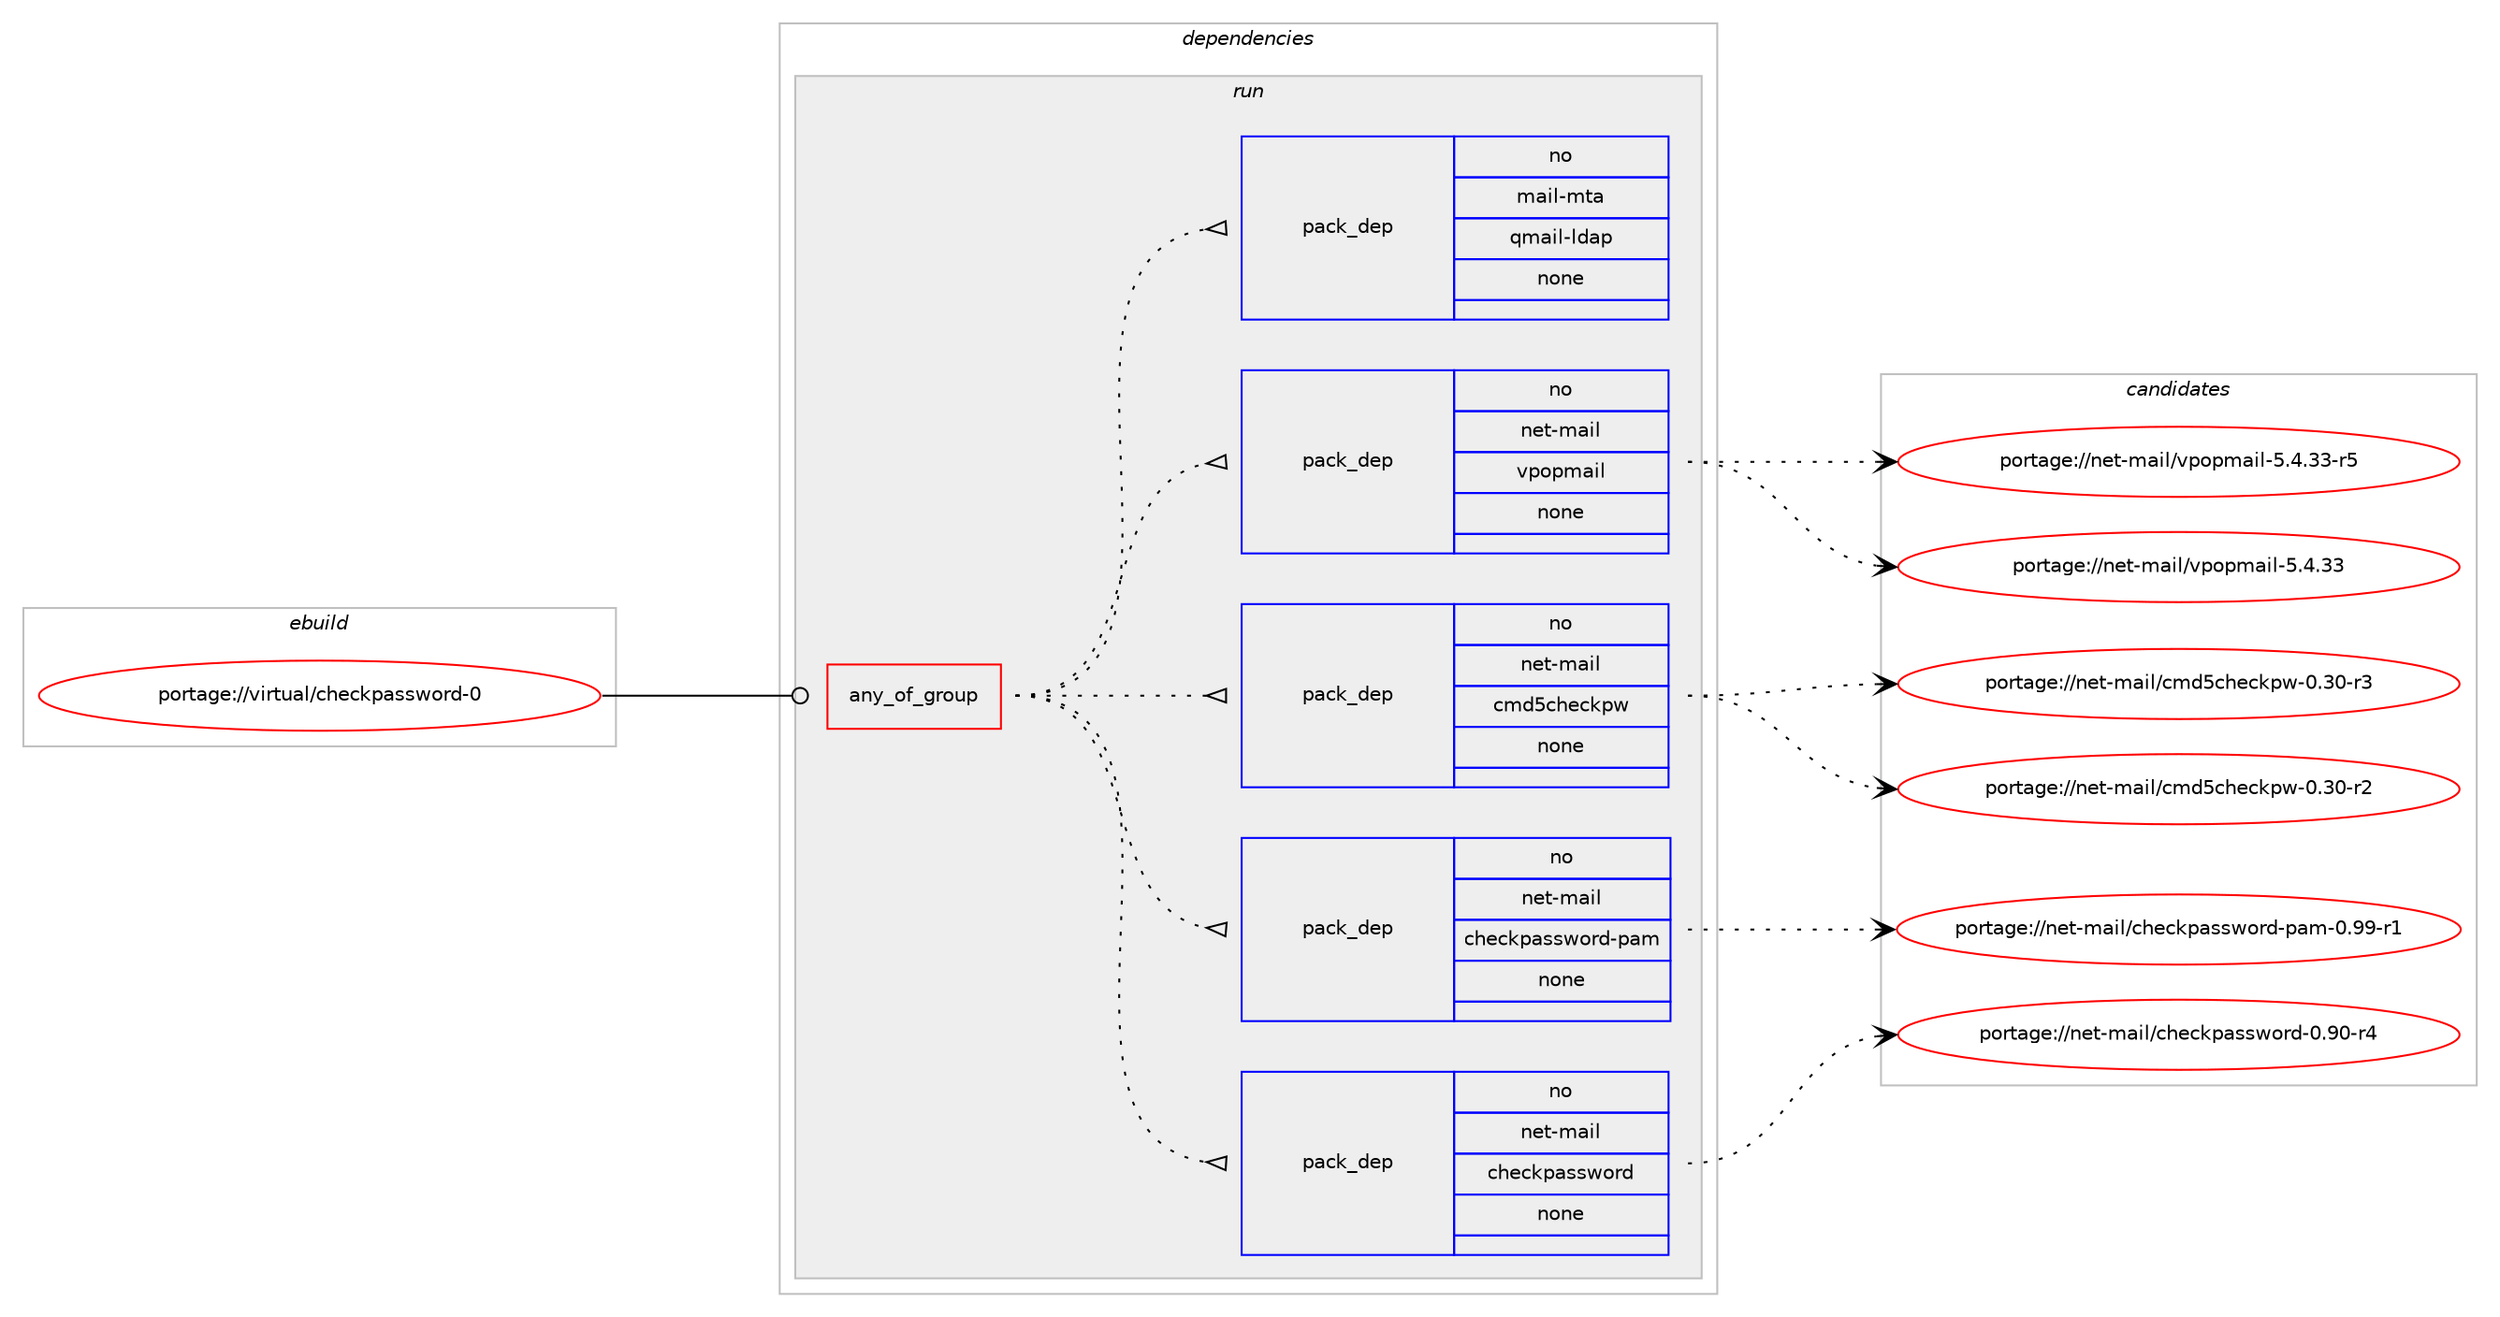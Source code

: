 digraph prolog {

# *************
# Graph options
# *************

newrank=true;
concentrate=true;
compound=true;
graph [rankdir=LR,fontname=Helvetica,fontsize=10,ranksep=1.5];#, ranksep=2.5, nodesep=0.2];
edge  [arrowhead=vee];
node  [fontname=Helvetica,fontsize=10];

# **********
# The ebuild
# **********

subgraph cluster_leftcol {
color=gray;
rank=same;
label=<<i>ebuild</i>>;
id [label="portage://virtual/checkpassword-0", color=red, width=4, href="../virtual/checkpassword-0.svg"];
}

# ****************
# The dependencies
# ****************

subgraph cluster_midcol {
color=gray;
label=<<i>dependencies</i>>;
subgraph cluster_compile {
fillcolor="#eeeeee";
style=filled;
label=<<i>compile</i>>;
}
subgraph cluster_compileandrun {
fillcolor="#eeeeee";
style=filled;
label=<<i>compile and run</i>>;
}
subgraph cluster_run {
fillcolor="#eeeeee";
style=filled;
label=<<i>run</i>>;
subgraph any666 {
dependency27404 [label=<<TABLE BORDER="0" CELLBORDER="1" CELLSPACING="0" CELLPADDING="4"><TR><TD CELLPADDING="10">any_of_group</TD></TR></TABLE>>, shape=none, color=red];subgraph pack22136 {
dependency27405 [label=<<TABLE BORDER="0" CELLBORDER="1" CELLSPACING="0" CELLPADDING="4" WIDTH="220"><TR><TD ROWSPAN="6" CELLPADDING="30">pack_dep</TD></TR><TR><TD WIDTH="110">no</TD></TR><TR><TD>net-mail</TD></TR><TR><TD>checkpassword</TD></TR><TR><TD>none</TD></TR><TR><TD></TD></TR></TABLE>>, shape=none, color=blue];
}
dependency27404:e -> dependency27405:w [weight=20,style="dotted",arrowhead="oinv"];
subgraph pack22137 {
dependency27406 [label=<<TABLE BORDER="0" CELLBORDER="1" CELLSPACING="0" CELLPADDING="4" WIDTH="220"><TR><TD ROWSPAN="6" CELLPADDING="30">pack_dep</TD></TR><TR><TD WIDTH="110">no</TD></TR><TR><TD>net-mail</TD></TR><TR><TD>checkpassword-pam</TD></TR><TR><TD>none</TD></TR><TR><TD></TD></TR></TABLE>>, shape=none, color=blue];
}
dependency27404:e -> dependency27406:w [weight=20,style="dotted",arrowhead="oinv"];
subgraph pack22138 {
dependency27407 [label=<<TABLE BORDER="0" CELLBORDER="1" CELLSPACING="0" CELLPADDING="4" WIDTH="220"><TR><TD ROWSPAN="6" CELLPADDING="30">pack_dep</TD></TR><TR><TD WIDTH="110">no</TD></TR><TR><TD>net-mail</TD></TR><TR><TD>cmd5checkpw</TD></TR><TR><TD>none</TD></TR><TR><TD></TD></TR></TABLE>>, shape=none, color=blue];
}
dependency27404:e -> dependency27407:w [weight=20,style="dotted",arrowhead="oinv"];
subgraph pack22139 {
dependency27408 [label=<<TABLE BORDER="0" CELLBORDER="1" CELLSPACING="0" CELLPADDING="4" WIDTH="220"><TR><TD ROWSPAN="6" CELLPADDING="30">pack_dep</TD></TR><TR><TD WIDTH="110">no</TD></TR><TR><TD>net-mail</TD></TR><TR><TD>vpopmail</TD></TR><TR><TD>none</TD></TR><TR><TD></TD></TR></TABLE>>, shape=none, color=blue];
}
dependency27404:e -> dependency27408:w [weight=20,style="dotted",arrowhead="oinv"];
subgraph pack22140 {
dependency27409 [label=<<TABLE BORDER="0" CELLBORDER="1" CELLSPACING="0" CELLPADDING="4" WIDTH="220"><TR><TD ROWSPAN="6" CELLPADDING="30">pack_dep</TD></TR><TR><TD WIDTH="110">no</TD></TR><TR><TD>mail-mta</TD></TR><TR><TD>qmail-ldap</TD></TR><TR><TD>none</TD></TR><TR><TD></TD></TR></TABLE>>, shape=none, color=blue];
}
dependency27404:e -> dependency27409:w [weight=20,style="dotted",arrowhead="oinv"];
}
id:e -> dependency27404:w [weight=20,style="solid",arrowhead="odot"];
}
}

# **************
# The candidates
# **************

subgraph cluster_choices {
rank=same;
color=gray;
label=<<i>candidates</i>>;

subgraph choice22136 {
color=black;
nodesep=1;
choice11010111645109971051084799104101991071129711511511911111410045484657484511452 [label="portage://net-mail/checkpassword-0.90-r4", color=red, width=4,href="../net-mail/checkpassword-0.90-r4.svg"];
dependency27405:e -> choice11010111645109971051084799104101991071129711511511911111410045484657484511452:w [style=dotted,weight="100"];
}
subgraph choice22137 {
color=black;
nodesep=1;
choice110101116451099710510847991041019910711297115115119111114100451129710945484657574511449 [label="portage://net-mail/checkpassword-pam-0.99-r1", color=red, width=4,href="../net-mail/checkpassword-pam-0.99-r1.svg"];
dependency27406:e -> choice110101116451099710510847991041019910711297115115119111114100451129710945484657574511449:w [style=dotted,weight="100"];
}
subgraph choice22138 {
color=black;
nodesep=1;
choice1101011164510997105108479910910053991041019910711211945484651484511451 [label="portage://net-mail/cmd5checkpw-0.30-r3", color=red, width=4,href="../net-mail/cmd5checkpw-0.30-r3.svg"];
choice1101011164510997105108479910910053991041019910711211945484651484511450 [label="portage://net-mail/cmd5checkpw-0.30-r2", color=red, width=4,href="../net-mail/cmd5checkpw-0.30-r2.svg"];
dependency27407:e -> choice1101011164510997105108479910910053991041019910711211945484651484511451:w [style=dotted,weight="100"];
dependency27407:e -> choice1101011164510997105108479910910053991041019910711211945484651484511450:w [style=dotted,weight="100"];
}
subgraph choice22139 {
color=black;
nodesep=1;
choice11010111645109971051084711811211111210997105108455346524651514511453 [label="portage://net-mail/vpopmail-5.4.33-r5", color=red, width=4,href="../net-mail/vpopmail-5.4.33-r5.svg"];
choice1101011164510997105108471181121111121099710510845534652465151 [label="portage://net-mail/vpopmail-5.4.33", color=red, width=4,href="../net-mail/vpopmail-5.4.33.svg"];
dependency27408:e -> choice11010111645109971051084711811211111210997105108455346524651514511453:w [style=dotted,weight="100"];
dependency27408:e -> choice1101011164510997105108471181121111121099710510845534652465151:w [style=dotted,weight="100"];
}
subgraph choice22140 {
color=black;
nodesep=1;
}
}

}
